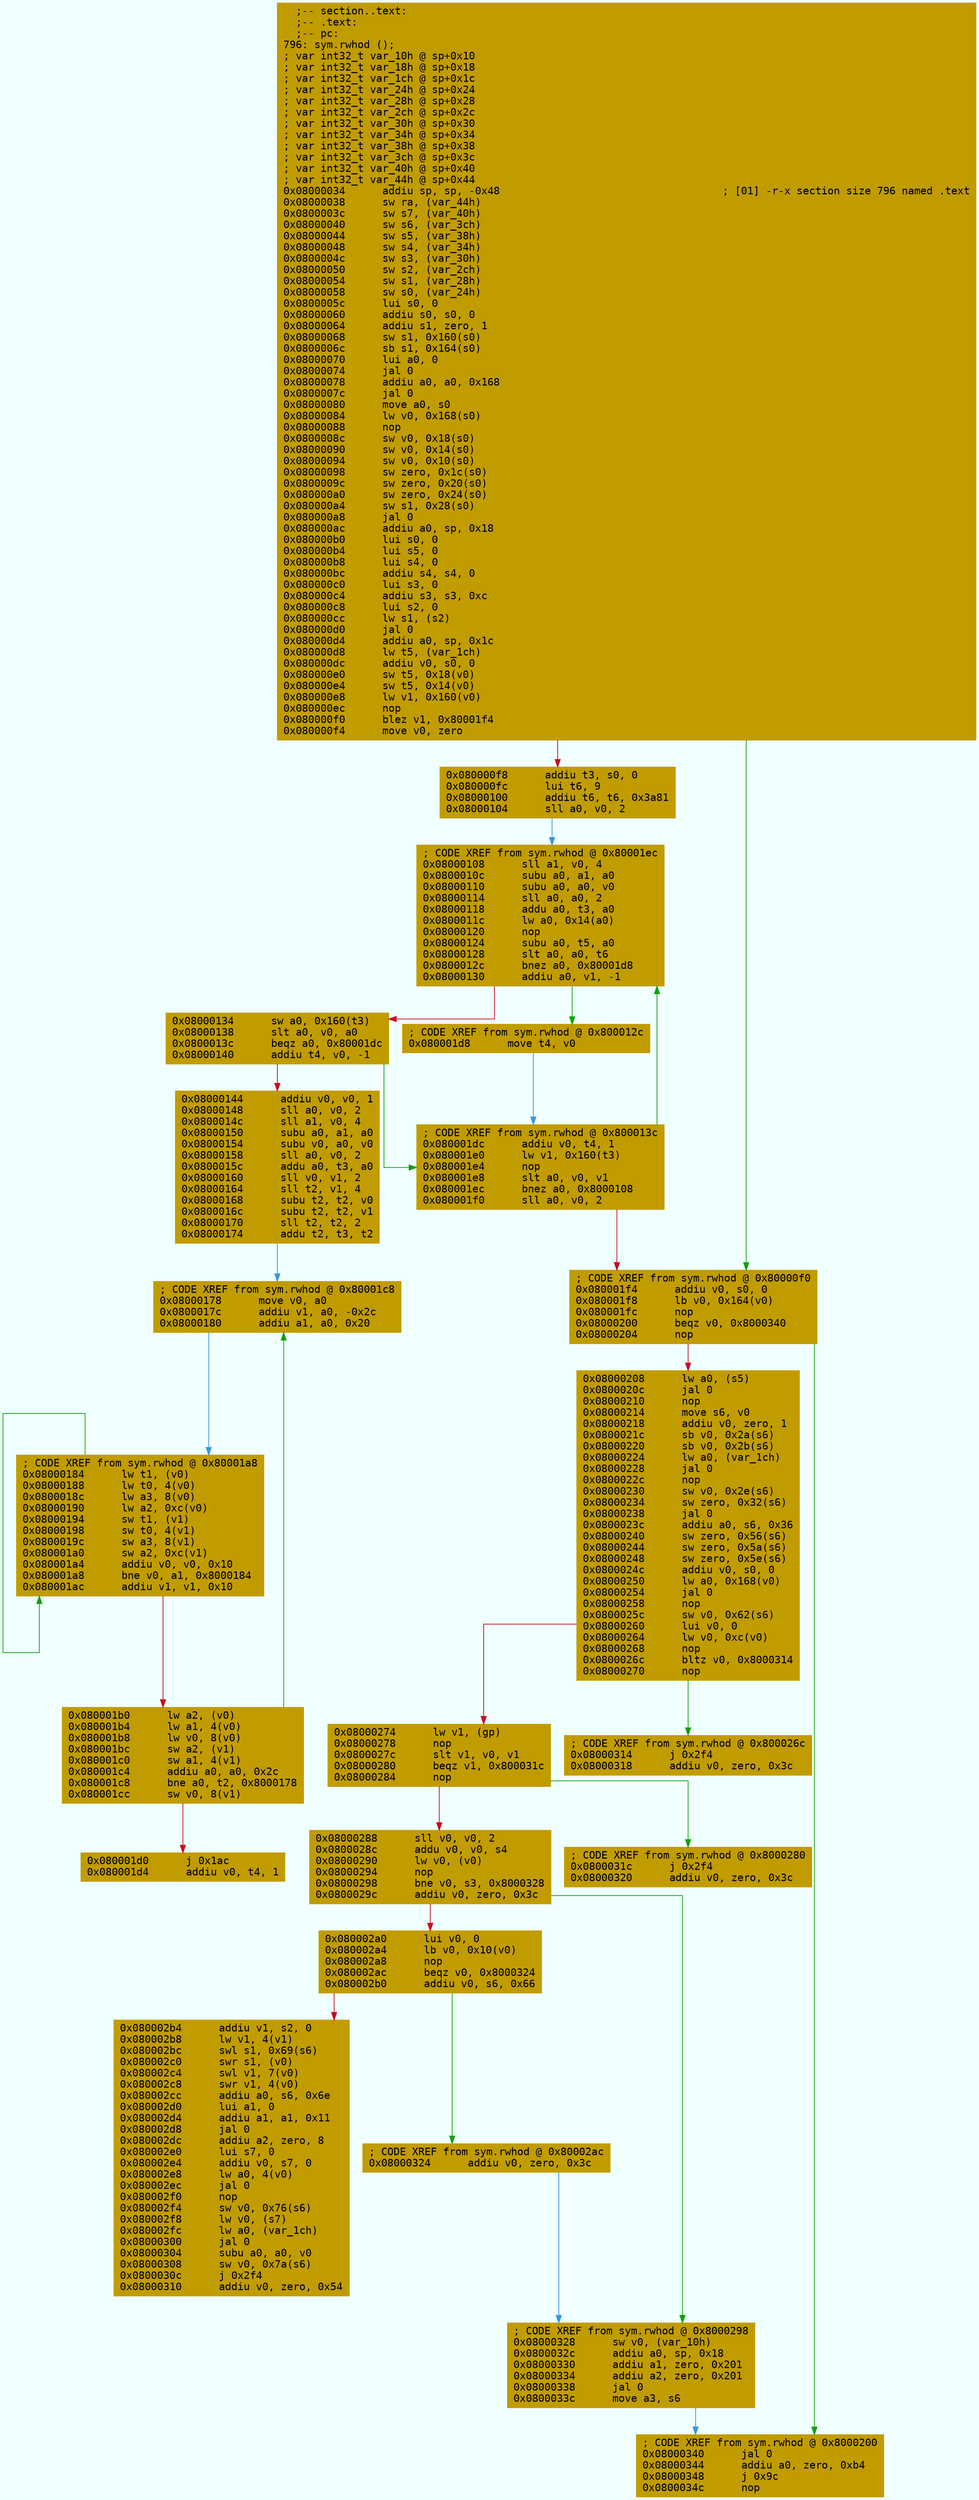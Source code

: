 digraph code {
	graph [bgcolor=azure fontsize=8 fontname="Courier" splines="ortho"];
	node [fillcolor=gray style=filled shape=box];
	edge [arrowhead="normal"];
	"0x08000034" [URL="sym.rwhod/0x08000034", fillcolor="#c19c00",color="#c19c00", fontname="Courier",label="  ;-- section..text:\l  ;-- .text:\l  ;-- pc:\l796: sym.rwhod ();\l; var int32_t var_10h @ sp+0x10\l; var int32_t var_18h @ sp+0x18\l; var int32_t var_1ch @ sp+0x1c\l; var int32_t var_24h @ sp+0x24\l; var int32_t var_28h @ sp+0x28\l; var int32_t var_2ch @ sp+0x2c\l; var int32_t var_30h @ sp+0x30\l; var int32_t var_34h @ sp+0x34\l; var int32_t var_38h @ sp+0x38\l; var int32_t var_3ch @ sp+0x3c\l; var int32_t var_40h @ sp+0x40\l; var int32_t var_44h @ sp+0x44\l0x08000034      addiu sp, sp, -0x48                                    ; [01] -r-x section size 796 named .text\l0x08000038      sw ra, (var_44h)\l0x0800003c      sw s7, (var_40h)\l0x08000040      sw s6, (var_3ch)\l0x08000044      sw s5, (var_38h)\l0x08000048      sw s4, (var_34h)\l0x0800004c      sw s3, (var_30h)\l0x08000050      sw s2, (var_2ch)\l0x08000054      sw s1, (var_28h)\l0x08000058      sw s0, (var_24h)\l0x0800005c      lui s0, 0\l0x08000060      addiu s0, s0, 0\l0x08000064      addiu s1, zero, 1\l0x08000068      sw s1, 0x160(s0)\l0x0800006c      sb s1, 0x164(s0)\l0x08000070      lui a0, 0\l0x08000074      jal 0\l0x08000078      addiu a0, a0, 0x168\l0x0800007c      jal 0\l0x08000080      move a0, s0\l0x08000084      lw v0, 0x168(s0)\l0x08000088      nop\l0x0800008c      sw v0, 0x18(s0)\l0x08000090      sw v0, 0x14(s0)\l0x08000094      sw v0, 0x10(s0)\l0x08000098      sw zero, 0x1c(s0)\l0x0800009c      sw zero, 0x20(s0)\l0x080000a0      sw zero, 0x24(s0)\l0x080000a4      sw s1, 0x28(s0)\l0x080000a8      jal 0\l0x080000ac      addiu a0, sp, 0x18\l0x080000b0      lui s0, 0\l0x080000b4      lui s5, 0\l0x080000b8      lui s4, 0\l0x080000bc      addiu s4, s4, 0\l0x080000c0      lui s3, 0\l0x080000c4      addiu s3, s3, 0xc\l0x080000c8      lui s2, 0\l0x080000cc      lw s1, (s2)\l0x080000d0      jal 0\l0x080000d4      addiu a0, sp, 0x1c\l0x080000d8      lw t5, (var_1ch)\l0x080000dc      addiu v0, s0, 0\l0x080000e0      sw t5, 0x18(v0)\l0x080000e4      sw t5, 0x14(v0)\l0x080000e8      lw v1, 0x160(v0)\l0x080000ec      nop\l0x080000f0      blez v1, 0x80001f4\l0x080000f4      move v0, zero\l"]
	"0x080000f8" [URL="sym.rwhod/0x080000f8", fillcolor="#c19c00",color="#c19c00", fontname="Courier",label="0x080000f8      addiu t3, s0, 0\l0x080000fc      lui t6, 9\l0x08000100      addiu t6, t6, 0x3a81\l0x08000104      sll a0, v0, 2\l"]
	"0x08000108" [URL="sym.rwhod/0x08000108", fillcolor="#c19c00",color="#c19c00", fontname="Courier",label="; CODE XREF from sym.rwhod @ 0x80001ec\l0x08000108      sll a1, v0, 4\l0x0800010c      subu a0, a1, a0\l0x08000110      subu a0, a0, v0\l0x08000114      sll a0, a0, 2\l0x08000118      addu a0, t3, a0\l0x0800011c      lw a0, 0x14(a0)\l0x08000120      nop\l0x08000124      subu a0, t5, a0\l0x08000128      slt a0, a0, t6\l0x0800012c      bnez a0, 0x80001d8\l0x08000130      addiu a0, v1, -1\l"]
	"0x08000134" [URL="sym.rwhod/0x08000134", fillcolor="#c19c00",color="#c19c00", fontname="Courier",label="0x08000134      sw a0, 0x160(t3)\l0x08000138      slt a0, v0, a0\l0x0800013c      beqz a0, 0x80001dc\l0x08000140      addiu t4, v0, -1\l"]
	"0x08000144" [URL="sym.rwhod/0x08000144", fillcolor="#c19c00",color="#c19c00", fontname="Courier",label="0x08000144      addiu v0, v0, 1\l0x08000148      sll a0, v0, 2\l0x0800014c      sll a1, v0, 4\l0x08000150      subu a0, a1, a0\l0x08000154      subu v0, a0, v0\l0x08000158      sll a0, v0, 2\l0x0800015c      addu a0, t3, a0\l0x08000160      sll v0, v1, 2\l0x08000164      sll t2, v1, 4\l0x08000168      subu t2, t2, v0\l0x0800016c      subu t2, t2, v1\l0x08000170      sll t2, t2, 2\l0x08000174      addu t2, t3, t2\l"]
	"0x08000178" [URL="sym.rwhod/0x08000178", fillcolor="#c19c00",color="#c19c00", fontname="Courier",label="; CODE XREF from sym.rwhod @ 0x80001c8\l0x08000178      move v0, a0\l0x0800017c      addiu v1, a0, -0x2c\l0x08000180      addiu a1, a0, 0x20\l"]
	"0x08000184" [URL="sym.rwhod/0x08000184", fillcolor="#c19c00",color="#c19c00", fontname="Courier",label="; CODE XREF from sym.rwhod @ 0x80001a8\l0x08000184      lw t1, (v0)\l0x08000188      lw t0, 4(v0)\l0x0800018c      lw a3, 8(v0)\l0x08000190      lw a2, 0xc(v0)\l0x08000194      sw t1, (v1)\l0x08000198      sw t0, 4(v1)\l0x0800019c      sw a3, 8(v1)\l0x080001a0      sw a2, 0xc(v1)\l0x080001a4      addiu v0, v0, 0x10\l0x080001a8      bne v0, a1, 0x8000184\l0x080001ac      addiu v1, v1, 0x10\l"]
	"0x080001b0" [URL="sym.rwhod/0x080001b0", fillcolor="#c19c00",color="#c19c00", fontname="Courier",label="0x080001b0      lw a2, (v0)\l0x080001b4      lw a1, 4(v0)\l0x080001b8      lw v0, 8(v0)\l0x080001bc      sw a2, (v1)\l0x080001c0      sw a1, 4(v1)\l0x080001c4      addiu a0, a0, 0x2c\l0x080001c8      bne a0, t2, 0x8000178\l0x080001cc      sw v0, 8(v1)\l"]
	"0x080001d0" [URL="sym.rwhod/0x080001d0", fillcolor="#c19c00",color="#c19c00", fontname="Courier",label="0x080001d0      j 0x1ac\l0x080001d4      addiu v0, t4, 1\l"]
	"0x080001d8" [URL="sym.rwhod/0x080001d8", fillcolor="#c19c00",color="#c19c00", fontname="Courier",label="; CODE XREF from sym.rwhod @ 0x800012c\l0x080001d8      move t4, v0\l"]
	"0x080001dc" [URL="sym.rwhod/0x080001dc", fillcolor="#c19c00",color="#c19c00", fontname="Courier",label="; CODE XREF from sym.rwhod @ 0x800013c\l0x080001dc      addiu v0, t4, 1\l0x080001e0      lw v1, 0x160(t3)\l0x080001e4      nop\l0x080001e8      slt a0, v0, v1\l0x080001ec      bnez a0, 0x8000108\l0x080001f0      sll a0, v0, 2\l"]
	"0x080001f4" [URL="sym.rwhod/0x080001f4", fillcolor="#c19c00",color="#c19c00", fontname="Courier",label="; CODE XREF from sym.rwhod @ 0x80000f0\l0x080001f4      addiu v0, s0, 0\l0x080001f8      lb v0, 0x164(v0)\l0x080001fc      nop\l0x08000200      beqz v0, 0x8000340\l0x08000204      nop\l"]
	"0x08000208" [URL="sym.rwhod/0x08000208", fillcolor="#c19c00",color="#c19c00", fontname="Courier",label="0x08000208      lw a0, (s5)\l0x0800020c      jal 0\l0x08000210      nop\l0x08000214      move s6, v0\l0x08000218      addiu v0, zero, 1\l0x0800021c      sb v0, 0x2a(s6)\l0x08000220      sb v0, 0x2b(s6)\l0x08000224      lw a0, (var_1ch)\l0x08000228      jal 0\l0x0800022c      nop\l0x08000230      sw v0, 0x2e(s6)\l0x08000234      sw zero, 0x32(s6)\l0x08000238      jal 0\l0x0800023c      addiu a0, s6, 0x36\l0x08000240      sw zero, 0x56(s6)\l0x08000244      sw zero, 0x5a(s6)\l0x08000248      sw zero, 0x5e(s6)\l0x0800024c      addiu v0, s0, 0\l0x08000250      lw a0, 0x168(v0)\l0x08000254      jal 0\l0x08000258      nop\l0x0800025c      sw v0, 0x62(s6)\l0x08000260      lui v0, 0\l0x08000264      lw v0, 0xc(v0)\l0x08000268      nop\l0x0800026c      bltz v0, 0x8000314\l0x08000270      nop\l"]
	"0x08000274" [URL="sym.rwhod/0x08000274", fillcolor="#c19c00",color="#c19c00", fontname="Courier",label="0x08000274      lw v1, (gp)\l0x08000278      nop\l0x0800027c      slt v1, v0, v1\l0x08000280      beqz v1, 0x800031c\l0x08000284      nop\l"]
	"0x08000288" [URL="sym.rwhod/0x08000288", fillcolor="#c19c00",color="#c19c00", fontname="Courier",label="0x08000288      sll v0, v0, 2\l0x0800028c      addu v0, v0, s4\l0x08000290      lw v0, (v0)\l0x08000294      nop\l0x08000298      bne v0, s3, 0x8000328\l0x0800029c      addiu v0, zero, 0x3c\l"]
	"0x080002a0" [URL="sym.rwhod/0x080002a0", fillcolor="#c19c00",color="#c19c00", fontname="Courier",label="0x080002a0      lui v0, 0\l0x080002a4      lb v0, 0x10(v0)\l0x080002a8      nop\l0x080002ac      beqz v0, 0x8000324\l0x080002b0      addiu v0, s6, 0x66\l"]
	"0x080002b4" [URL="sym.rwhod/0x080002b4", fillcolor="#c19c00",color="#c19c00", fontname="Courier",label="0x080002b4      addiu v1, s2, 0\l0x080002b8      lw v1, 4(v1)\l0x080002bc      swl s1, 0x69(s6)\l0x080002c0      swr s1, (v0)\l0x080002c4      swl v1, 7(v0)\l0x080002c8      swr v1, 4(v0)\l0x080002cc      addiu a0, s6, 0x6e\l0x080002d0      lui a1, 0\l0x080002d4      addiu a1, a1, 0x11\l0x080002d8      jal 0\l0x080002dc      addiu a2, zero, 8\l0x080002e0      lui s7, 0\l0x080002e4      addiu v0, s7, 0\l0x080002e8      lw a0, 4(v0)\l0x080002ec      jal 0\l0x080002f0      nop\l0x080002f4      sw v0, 0x76(s6)\l0x080002f8      lw v0, (s7)\l0x080002fc      lw a0, (var_1ch)\l0x08000300      jal 0\l0x08000304      subu a0, a0, v0\l0x08000308      sw v0, 0x7a(s6)\l0x0800030c      j 0x2f4\l0x08000310      addiu v0, zero, 0x54\l"]
	"0x08000314" [URL="sym.rwhod/0x08000314", fillcolor="#c19c00",color="#c19c00", fontname="Courier",label="; CODE XREF from sym.rwhod @ 0x800026c\l0x08000314      j 0x2f4\l0x08000318      addiu v0, zero, 0x3c\l"]
	"0x0800031c" [URL="sym.rwhod/0x0800031c", fillcolor="#c19c00",color="#c19c00", fontname="Courier",label="; CODE XREF from sym.rwhod @ 0x8000280\l0x0800031c      j 0x2f4\l0x08000320      addiu v0, zero, 0x3c\l"]
	"0x08000324" [URL="sym.rwhod/0x08000324", fillcolor="#c19c00",color="#c19c00", fontname="Courier",label="; CODE XREF from sym.rwhod @ 0x80002ac\l0x08000324      addiu v0, zero, 0x3c\l"]
	"0x08000328" [URL="sym.rwhod/0x08000328", fillcolor="#c19c00",color="#c19c00", fontname="Courier",label="; CODE XREF from sym.rwhod @ 0x8000298\l0x08000328      sw v0, (var_10h)\l0x0800032c      addiu a0, sp, 0x18\l0x08000330      addiu a1, zero, 0x201\l0x08000334      addiu a2, zero, 0x201\l0x08000338      jal 0\l0x0800033c      move a3, s6\l"]
	"0x08000340" [URL="sym.rwhod/0x08000340", fillcolor="#c19c00",color="#c19c00", fontname="Courier",label="; CODE XREF from sym.rwhod @ 0x8000200\l0x08000340      jal 0\l0x08000344      addiu a0, zero, 0xb4\l0x08000348      j 0x9c\l0x0800034c      nop\l"]
        "0x08000034" -> "0x080001f4" [color="#13a10e"];
        "0x08000034" -> "0x080000f8" [color="#c50f1f"];
        "0x080000f8" -> "0x08000108" [color="#3a96dd"];
        "0x08000108" -> "0x080001d8" [color="#13a10e"];
        "0x08000108" -> "0x08000134" [color="#c50f1f"];
        "0x08000134" -> "0x080001dc" [color="#13a10e"];
        "0x08000134" -> "0x08000144" [color="#c50f1f"];
        "0x08000144" -> "0x08000178" [color="#3a96dd"];
        "0x08000178" -> "0x08000184" [color="#3a96dd"];
        "0x08000184" -> "0x08000184" [color="#13a10e"];
        "0x08000184" -> "0x080001b0" [color="#c50f1f"];
        "0x080001b0" -> "0x08000178" [color="#13a10e"];
        "0x080001b0" -> "0x080001d0" [color="#c50f1f"];
        "0x080001d8" -> "0x080001dc" [color="#3a96dd"];
        "0x080001dc" -> "0x08000108" [color="#13a10e"];
        "0x080001dc" -> "0x080001f4" [color="#c50f1f"];
        "0x080001f4" -> "0x08000340" [color="#13a10e"];
        "0x080001f4" -> "0x08000208" [color="#c50f1f"];
        "0x08000208" -> "0x08000314" [color="#13a10e"];
        "0x08000208" -> "0x08000274" [color="#c50f1f"];
        "0x08000274" -> "0x0800031c" [color="#13a10e"];
        "0x08000274" -> "0x08000288" [color="#c50f1f"];
        "0x08000288" -> "0x08000328" [color="#13a10e"];
        "0x08000288" -> "0x080002a0" [color="#c50f1f"];
        "0x080002a0" -> "0x08000324" [color="#13a10e"];
        "0x080002a0" -> "0x080002b4" [color="#c50f1f"];
        "0x08000324" -> "0x08000328" [color="#3a96dd"];
        "0x08000328" -> "0x08000340" [color="#3a96dd"];
}
